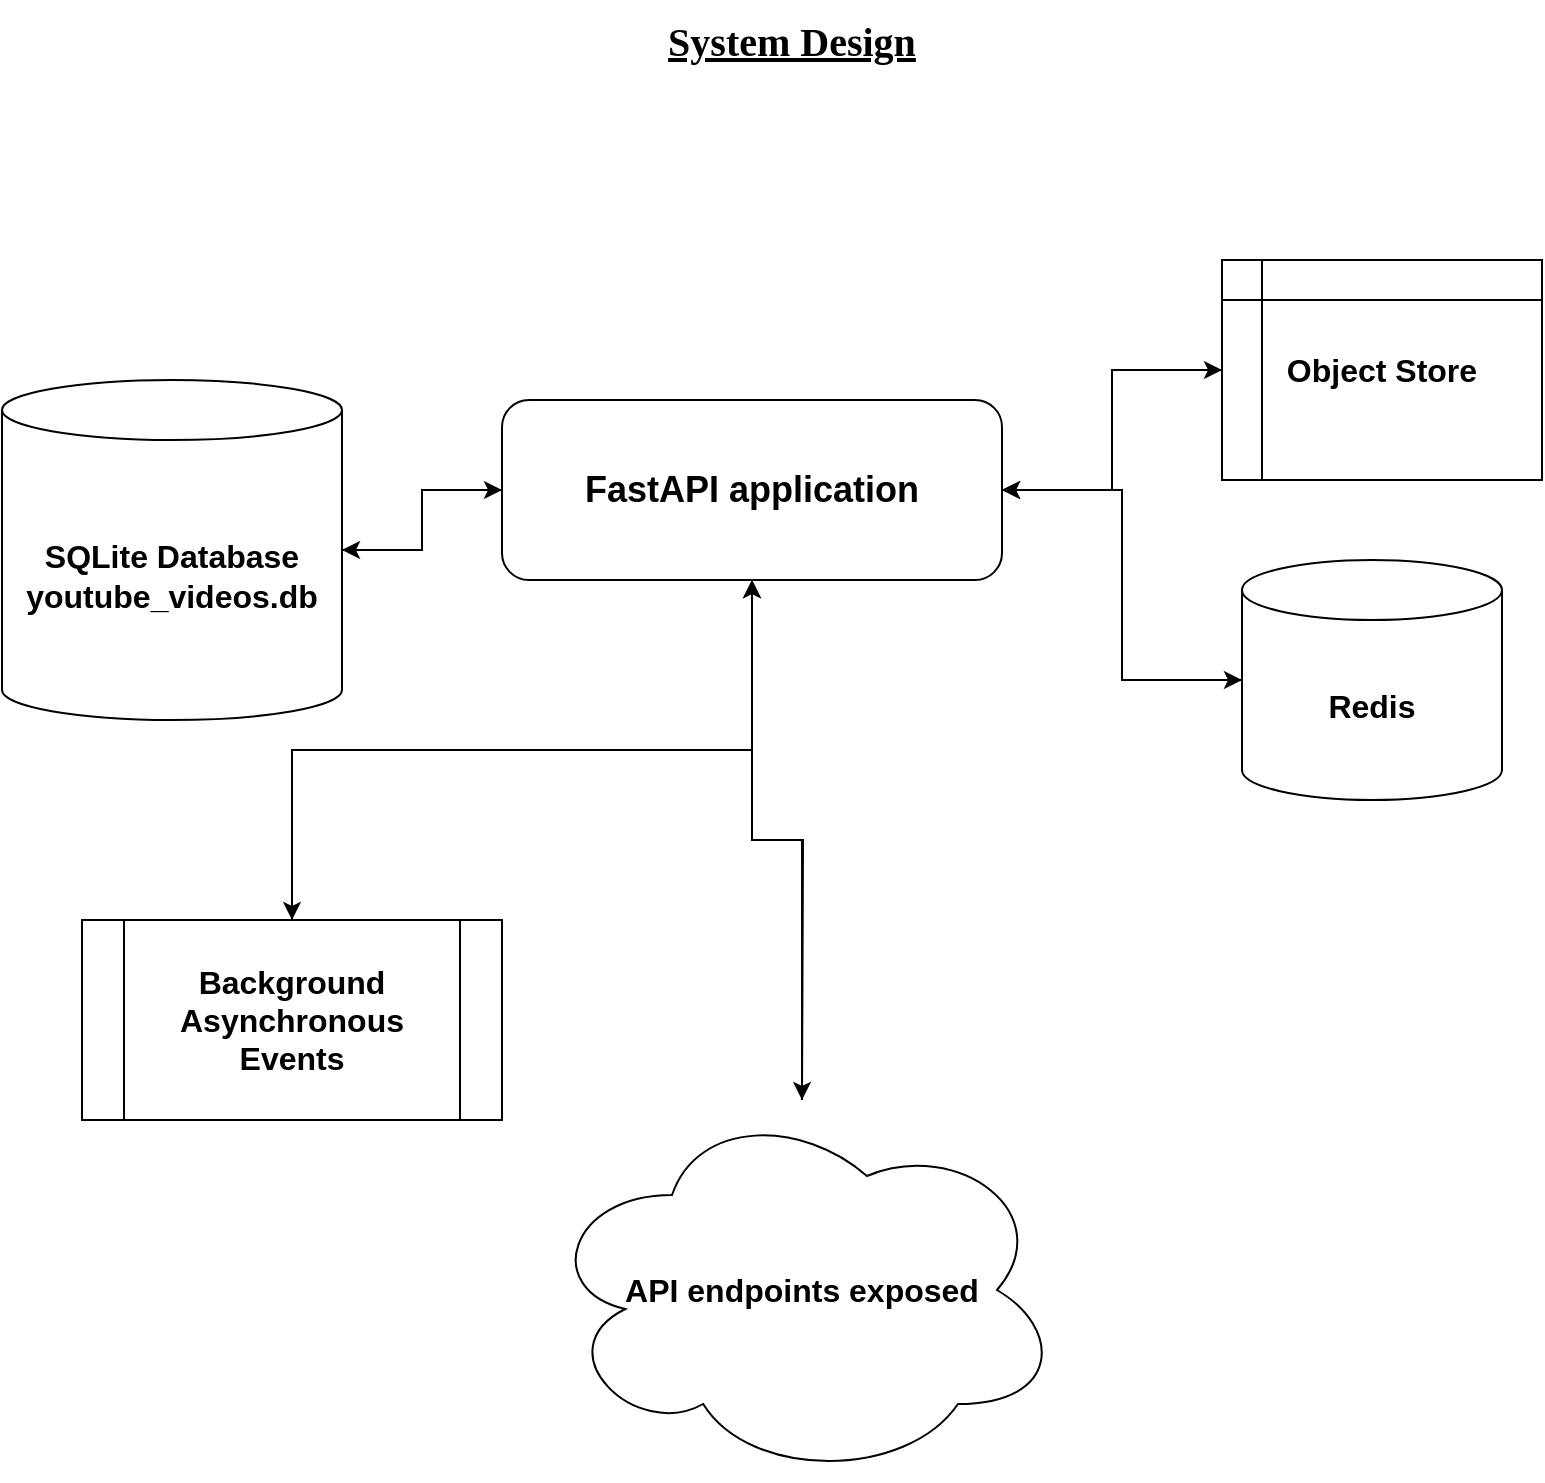 <mxfile version="24.7.1" type="device">
  <diagram name="Page-1" id="NB8L-7AYagEdO8EYFhaa">
    <mxGraphModel dx="1949" dy="1136" grid="1" gridSize="10" guides="1" tooltips="1" connect="1" arrows="1" fold="1" page="1" pageScale="1" pageWidth="850" pageHeight="1100" math="0" shadow="0">
      <root>
        <mxCell id="0" />
        <mxCell id="1" parent="0" />
        <mxCell id="gKtvUeXoNqOuS6UGChnT-1" value="&lt;font size=&quot;1&quot; face=&quot;Comic Sans MS&quot;&gt;&lt;b&gt;&lt;u style=&quot;font-size: 20px;&quot;&gt;System Design&lt;/u&gt;&lt;/b&gt;&lt;/font&gt;" style="text;html=1;align=center;verticalAlign=middle;whiteSpace=wrap;rounded=0;" vertex="1" parent="1">
          <mxGeometry x="310" y="40" width="230" height="40" as="geometry" />
        </mxCell>
        <mxCell id="gKtvUeXoNqOuS6UGChnT-10" value="" style="edgeStyle=orthogonalEdgeStyle;rounded=0;orthogonalLoop=1;jettySize=auto;html=1;" edge="1" parent="1" source="gKtvUeXoNqOuS6UGChnT-2" target="gKtvUeXoNqOuS6UGChnT-3">
          <mxGeometry relative="1" as="geometry" />
        </mxCell>
        <mxCell id="gKtvUeXoNqOuS6UGChnT-12" value="" style="edgeStyle=orthogonalEdgeStyle;rounded=0;orthogonalLoop=1;jettySize=auto;html=1;" edge="1" parent="1" source="gKtvUeXoNqOuS6UGChnT-2" target="gKtvUeXoNqOuS6UGChnT-9">
          <mxGeometry relative="1" as="geometry" />
        </mxCell>
        <mxCell id="gKtvUeXoNqOuS6UGChnT-14" style="edgeStyle=orthogonalEdgeStyle;rounded=0;orthogonalLoop=1;jettySize=auto;html=1;" edge="1" parent="1" source="gKtvUeXoNqOuS6UGChnT-2" target="gKtvUeXoNqOuS6UGChnT-4">
          <mxGeometry relative="1" as="geometry" />
        </mxCell>
        <mxCell id="gKtvUeXoNqOuS6UGChnT-22" style="edgeStyle=orthogonalEdgeStyle;rounded=0;orthogonalLoop=1;jettySize=auto;html=1;entryX=0.5;entryY=0;entryDx=0;entryDy=0;" edge="1" parent="1" source="gKtvUeXoNqOuS6UGChnT-2" target="gKtvUeXoNqOuS6UGChnT-17">
          <mxGeometry relative="1" as="geometry" />
        </mxCell>
        <mxCell id="gKtvUeXoNqOuS6UGChnT-28" style="edgeStyle=orthogonalEdgeStyle;rounded=0;orthogonalLoop=1;jettySize=auto;html=1;" edge="1" parent="1" source="gKtvUeXoNqOuS6UGChnT-2">
          <mxGeometry relative="1" as="geometry">
            <mxPoint x="430" y="590.0" as="targetPoint" />
          </mxGeometry>
        </mxCell>
        <mxCell id="gKtvUeXoNqOuS6UGChnT-2" value="&lt;font size=&quot;1&quot;&gt;&lt;b style=&quot;font-size: 18px;&quot;&gt;FastAPI application&lt;/b&gt;&lt;/font&gt;" style="rounded=1;whiteSpace=wrap;html=1;" vertex="1" parent="1">
          <mxGeometry x="280" y="240" width="250" height="90" as="geometry" />
        </mxCell>
        <mxCell id="gKtvUeXoNqOuS6UGChnT-11" value="" style="edgeStyle=orthogonalEdgeStyle;rounded=0;orthogonalLoop=1;jettySize=auto;html=1;" edge="1" parent="1" source="gKtvUeXoNqOuS6UGChnT-3" target="gKtvUeXoNqOuS6UGChnT-2">
          <mxGeometry relative="1" as="geometry" />
        </mxCell>
        <mxCell id="gKtvUeXoNqOuS6UGChnT-3" value="&lt;b style=&quot;font-size: 16px;&quot;&gt;SQLite &lt;font style=&quot;font-size: 16px;&quot;&gt;Database &lt;br&gt;youtube_videos.db&lt;/font&gt;&lt;/b&gt;" style="shape=cylinder3;whiteSpace=wrap;html=1;boundedLbl=1;backgroundOutline=1;size=15;" vertex="1" parent="1">
          <mxGeometry x="30" y="230" width="170" height="170" as="geometry" />
        </mxCell>
        <mxCell id="gKtvUeXoNqOuS6UGChnT-13" style="edgeStyle=orthogonalEdgeStyle;rounded=0;orthogonalLoop=1;jettySize=auto;html=1;entryX=1;entryY=0.5;entryDx=0;entryDy=0;" edge="1" parent="1" source="gKtvUeXoNqOuS6UGChnT-4" target="gKtvUeXoNqOuS6UGChnT-2">
          <mxGeometry relative="1" as="geometry" />
        </mxCell>
        <mxCell id="gKtvUeXoNqOuS6UGChnT-4" value="&lt;font style=&quot;font-size: 16px;&quot;&gt;&lt;b&gt;Redis&lt;/b&gt;&lt;/font&gt;" style="shape=cylinder3;whiteSpace=wrap;html=1;boundedLbl=1;backgroundOutline=1;size=15;" vertex="1" parent="1">
          <mxGeometry x="650" y="320" width="130" height="120" as="geometry" />
        </mxCell>
        <mxCell id="gKtvUeXoNqOuS6UGChnT-16" style="edgeStyle=orthogonalEdgeStyle;rounded=0;orthogonalLoop=1;jettySize=auto;html=1;entryX=1;entryY=0.5;entryDx=0;entryDy=0;" edge="1" parent="1" source="gKtvUeXoNqOuS6UGChnT-9" target="gKtvUeXoNqOuS6UGChnT-2">
          <mxGeometry relative="1" as="geometry" />
        </mxCell>
        <mxCell id="gKtvUeXoNqOuS6UGChnT-9" value="&lt;font style=&quot;font-size: 16px;&quot;&gt;&lt;b&gt;Object Store&lt;br&gt;&lt;/b&gt;&lt;/font&gt;" style="shape=internalStorage;whiteSpace=wrap;html=1;backgroundOutline=1;" vertex="1" parent="1">
          <mxGeometry x="640" y="170" width="160" height="110" as="geometry" />
        </mxCell>
        <mxCell id="gKtvUeXoNqOuS6UGChnT-21" style="edgeStyle=orthogonalEdgeStyle;rounded=0;orthogonalLoop=1;jettySize=auto;html=1;entryX=0.5;entryY=1;entryDx=0;entryDy=0;" edge="1" parent="1" source="gKtvUeXoNqOuS6UGChnT-17" target="gKtvUeXoNqOuS6UGChnT-2">
          <mxGeometry relative="1" as="geometry" />
        </mxCell>
        <mxCell id="gKtvUeXoNqOuS6UGChnT-17" value="&lt;font style=&quot;font-size: 16px;&quot;&gt;&lt;b&gt;Background&lt;br&gt;Asynchronous Events&lt;/b&gt;&lt;/font&gt;" style="shape=process;whiteSpace=wrap;html=1;backgroundOutline=1;" vertex="1" parent="1">
          <mxGeometry x="70" y="500" width="210" height="100" as="geometry" />
        </mxCell>
        <mxCell id="gKtvUeXoNqOuS6UGChnT-31" style="edgeStyle=orthogonalEdgeStyle;rounded=0;orthogonalLoop=1;jettySize=auto;html=1;entryX=0.5;entryY=1;entryDx=0;entryDy=0;" edge="1" parent="1" source="gKtvUeXoNqOuS6UGChnT-23" target="gKtvUeXoNqOuS6UGChnT-2">
          <mxGeometry relative="1" as="geometry" />
        </mxCell>
        <mxCell id="gKtvUeXoNqOuS6UGChnT-23" value="&lt;font style=&quot;font-size: 16px;&quot;&gt;&lt;b&gt;API endpoints exposed&lt;/b&gt;&lt;/font&gt;" style="ellipse;shape=cloud;whiteSpace=wrap;html=1;" vertex="1" parent="1">
          <mxGeometry x="300" y="590" width="260" height="190" as="geometry" />
        </mxCell>
      </root>
    </mxGraphModel>
  </diagram>
</mxfile>
